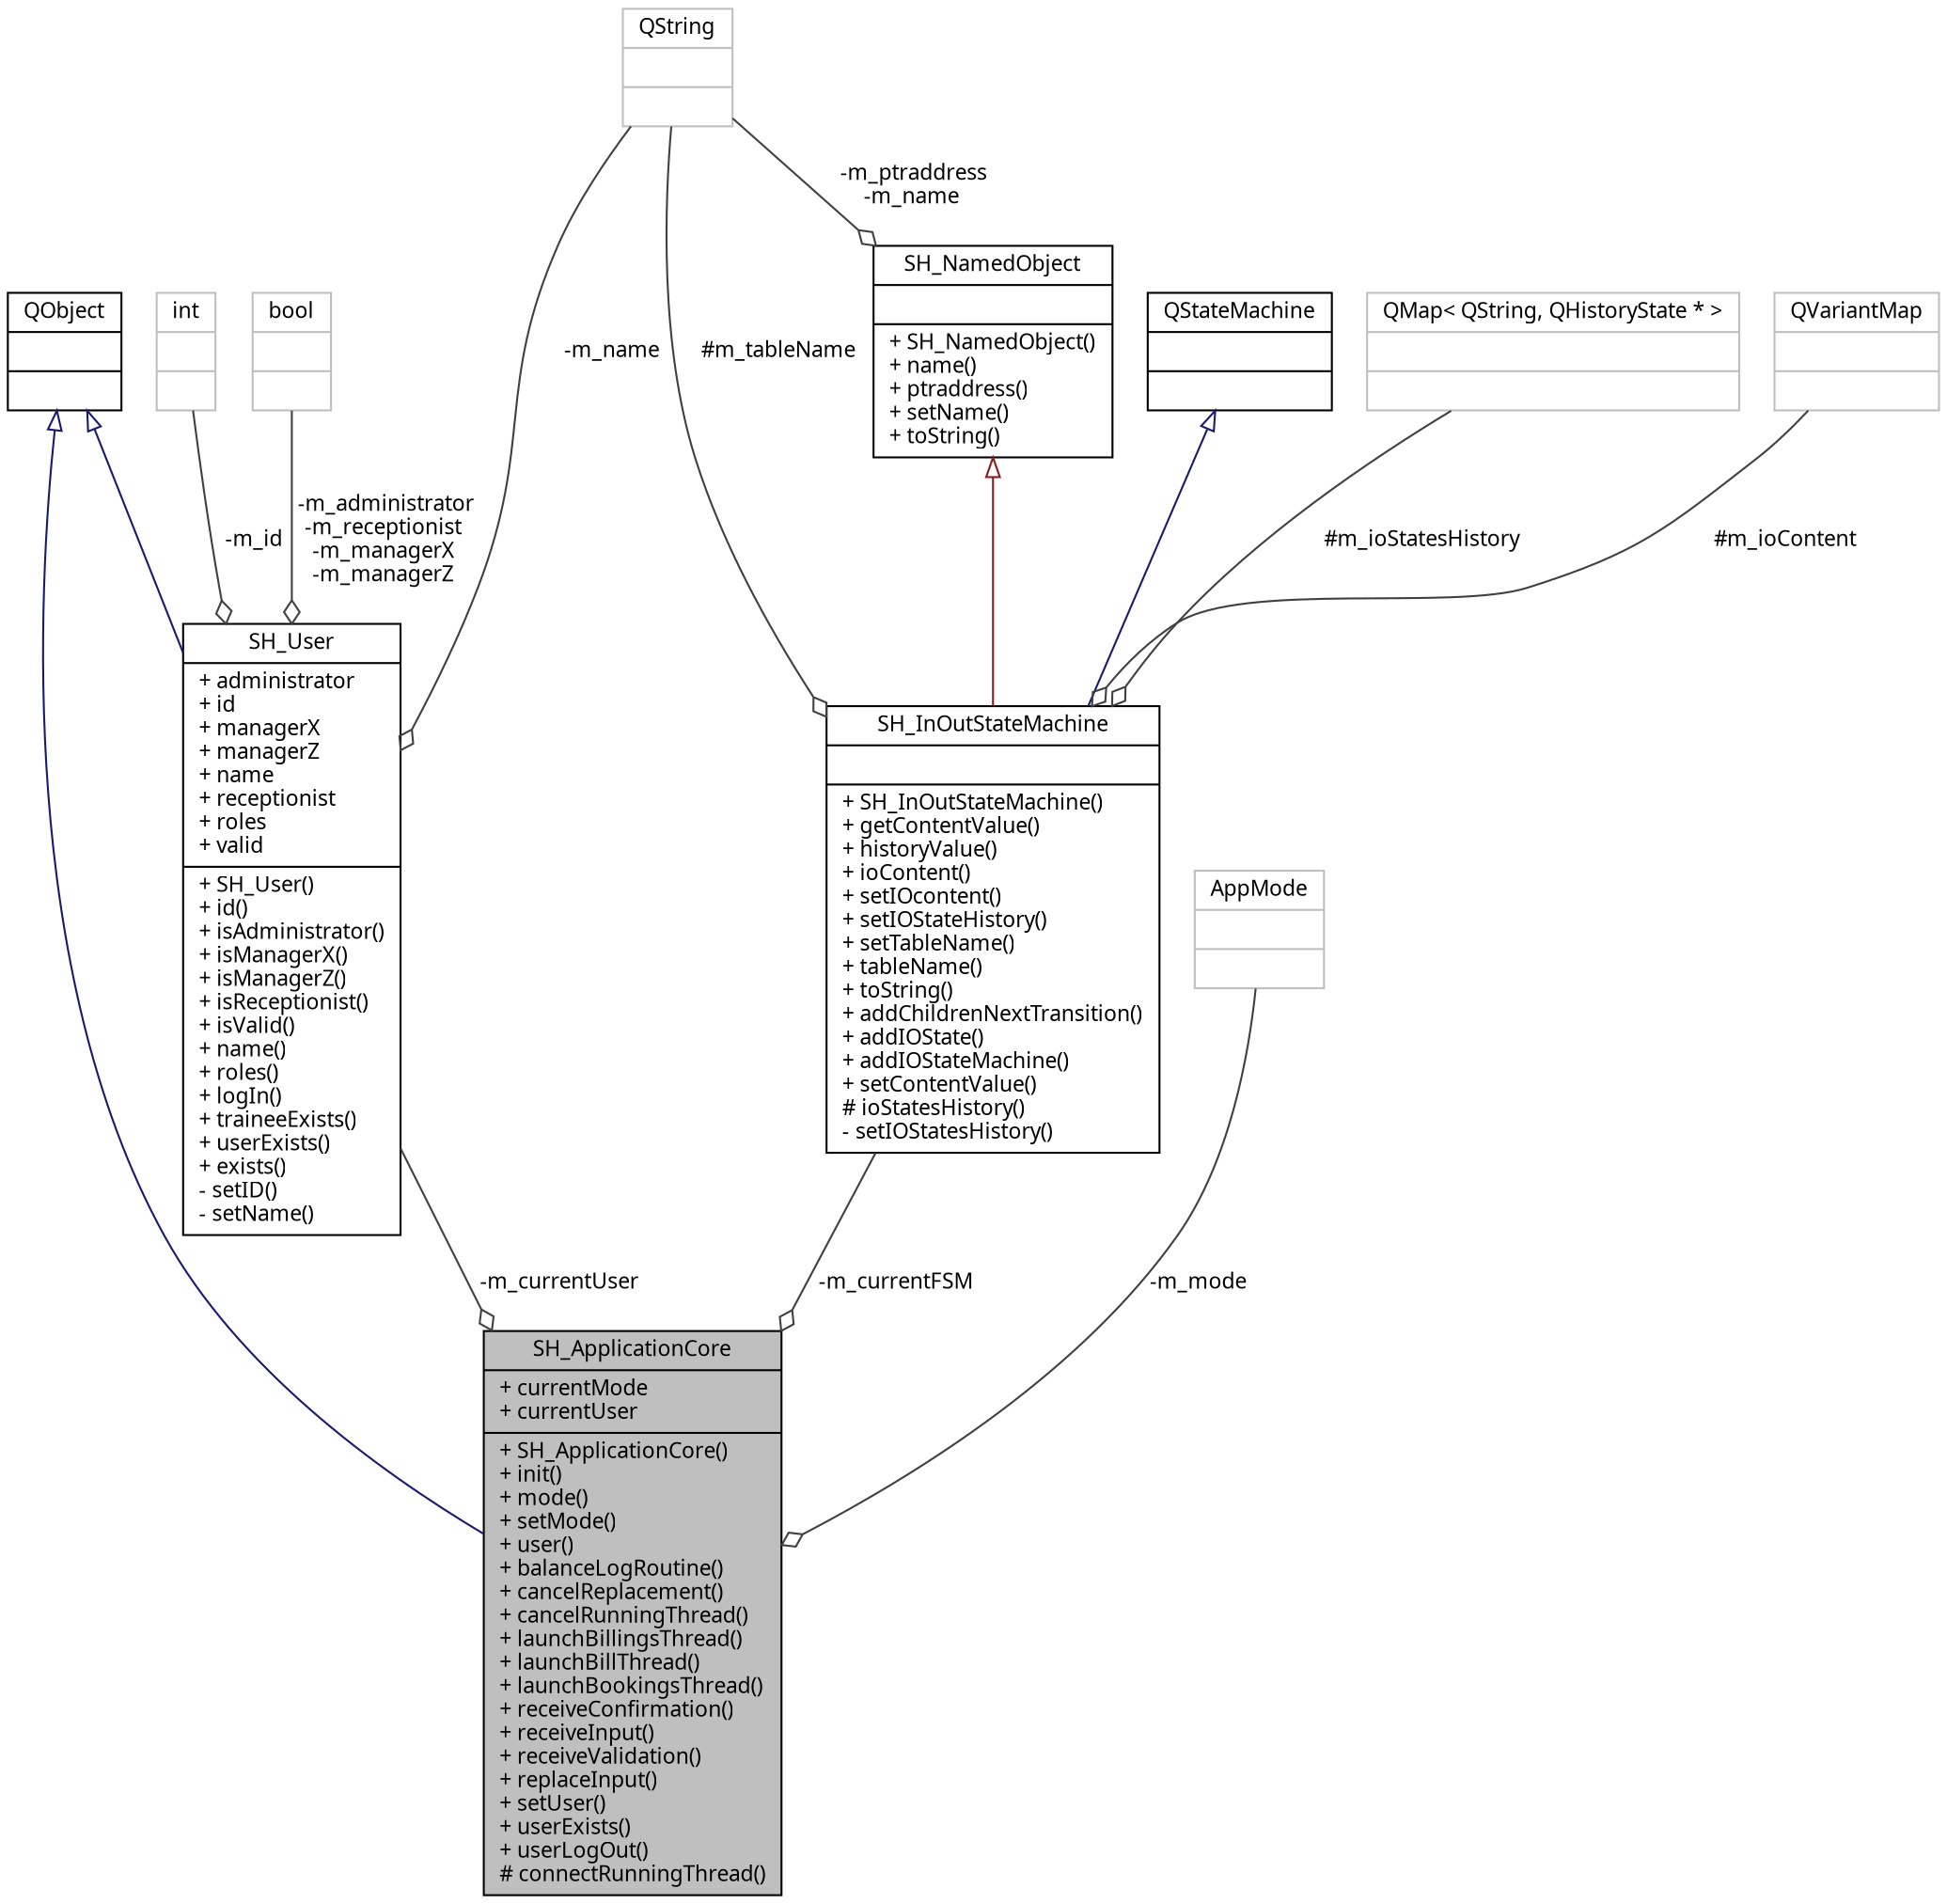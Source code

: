 digraph "SH_ApplicationCore"
{
 // INTERACTIVE_SVG=YES
  bgcolor="transparent";
  edge [fontname="Verdana",fontsize="11",labelfontname="Verdana",labelfontsize="11"];
  node [fontname="Verdana",fontsize="11",shape=record];
  Node1 [label="{SH_ApplicationCore\n|+ currentMode\l+ currentUser\l|+ SH_ApplicationCore()\l+ init()\l+ mode()\l+ setMode()\l+ user()\l+ balanceLogRoutine()\l+ cancelReplacement()\l+ cancelRunningThread()\l+ launchBillingsThread()\l+ launchBillThread()\l+ launchBookingsThread()\l+ receiveConfirmation()\l+ receiveInput()\l+ receiveValidation()\l+ replaceInput()\l+ setUser()\l+ userExists()\l+ userLogOut()\l# connectRunningThread()\l}",height=0.2,width=0.4,color="black", fillcolor="grey75", style="filled" fontcolor="black"];
  Node2 -> Node1 [dir="back",color="midnightblue",fontsize="11",style="solid",arrowtail="onormal"];
  Node2 [label="{QObject\n||}",height=0.2,width=0.4,color="black",URL="$classQObject.html"];
  Node3 -> Node1 [color="grey25",fontsize="11",style="solid",label=" -m_currentUser" ,arrowhead="odiamond"];
  Node3 [label="{SH_User\n|+ administrator\l+ id\l+ managerX\l+ managerZ\l+ name\l+ receptionist\l+ roles\l+ valid\l|+ SH_User()\l+ id()\l+ isAdministrator()\l+ isManagerX()\l+ isManagerZ()\l+ isReceptionist()\l+ isValid()\l+ name()\l+ roles()\l+ logIn()\l+ traineeExists()\l+ userExists()\l+ exists()\l- setID()\l- setName()\l}",height=0.2,width=0.4,color="black",URL="$classSH__User.html"];
  Node2 -> Node3 [dir="back",color="midnightblue",fontsize="11",style="solid",arrowtail="onormal"];
  Node4 -> Node3 [color="grey25",fontsize="11",style="solid",label=" -m_name" ,arrowhead="odiamond"];
  Node4 [label="{QString\n||}",height=0.2,width=0.4,color="grey75"];
  Node5 -> Node3 [color="grey25",fontsize="11",style="solid",label=" -m_id" ,arrowhead="odiamond"];
  Node5 [label="{int\n||}",height=0.2,width=0.4,color="grey75"];
  Node6 -> Node3 [color="grey25",fontsize="11",style="solid",label=" -m_administrator\n-m_receptionist\n-m_managerX\n-m_managerZ" ,arrowhead="odiamond"];
  Node6 [label="{bool\n||}",height=0.2,width=0.4,color="grey75"];
  Node7 -> Node1 [color="grey25",fontsize="11",style="solid",label=" -m_currentFSM" ,arrowhead="odiamond"];
  Node7 [label="{SH_InOutStateMachine\n||+ SH_InOutStateMachine()\l+ getContentValue()\l+ historyValue()\l+ ioContent()\l+ setIOcontent()\l+ setIOStateHistory()\l+ setTableName()\l+ tableName()\l+ toString()\l+ addChildrenNextTransition()\l+ addIOState()\l+ addIOStateMachine()\l+ setContentValue()\l# ioStatesHistory()\l- setIOStatesHistory()\l}",height=0.2,width=0.4,color="black",URL="$classSH__InOutStateMachine.html"];
  Node8 -> Node7 [dir="back",color="midnightblue",fontsize="11",style="solid",arrowtail="onormal"];
  Node8 [label="{QStateMachine\n||}",height=0.2,width=0.4,color="black",URL="$classQStateMachine.html"];
  Node9 -> Node7 [dir="back",color="firebrick4",fontsize="11",style="solid",arrowtail="onormal"];
  Node9 [label="{SH_NamedObject\n||+ SH_NamedObject()\l+ name()\l+ ptraddress()\l+ setName()\l+ toString()\l}",height=0.2,width=0.4,color="black",URL="$classSH__NamedObject.html"];
  Node4 -> Node9 [color="grey25",fontsize="11",style="solid",label=" -m_ptraddress\n-m_name" ,arrowhead="odiamond"];
  Node10 -> Node7 [color="grey25",fontsize="11",style="solid",label=" #m_ioStatesHistory" ,arrowhead="odiamond"];
  Node10 [label="{QMap\< QString, QHistoryState * \>\n||}",height=0.2,width=0.4,color="grey75"];
  Node4 -> Node7 [color="grey25",fontsize="11",style="solid",label=" #m_tableName" ,arrowhead="odiamond"];
  Node11 -> Node7 [color="grey25",fontsize="11",style="solid",label=" #m_ioContent" ,arrowhead="odiamond"];
  Node11 [label="{QVariantMap\n||}",height=0.2,width=0.4,color="grey75"];
  Node12 -> Node1 [color="grey25",fontsize="11",style="solid",label=" -m_mode" ,arrowhead="odiamond"];
  Node12 [label="{AppMode\n||}",height=0.2,width=0.4,color="grey75"];
}

